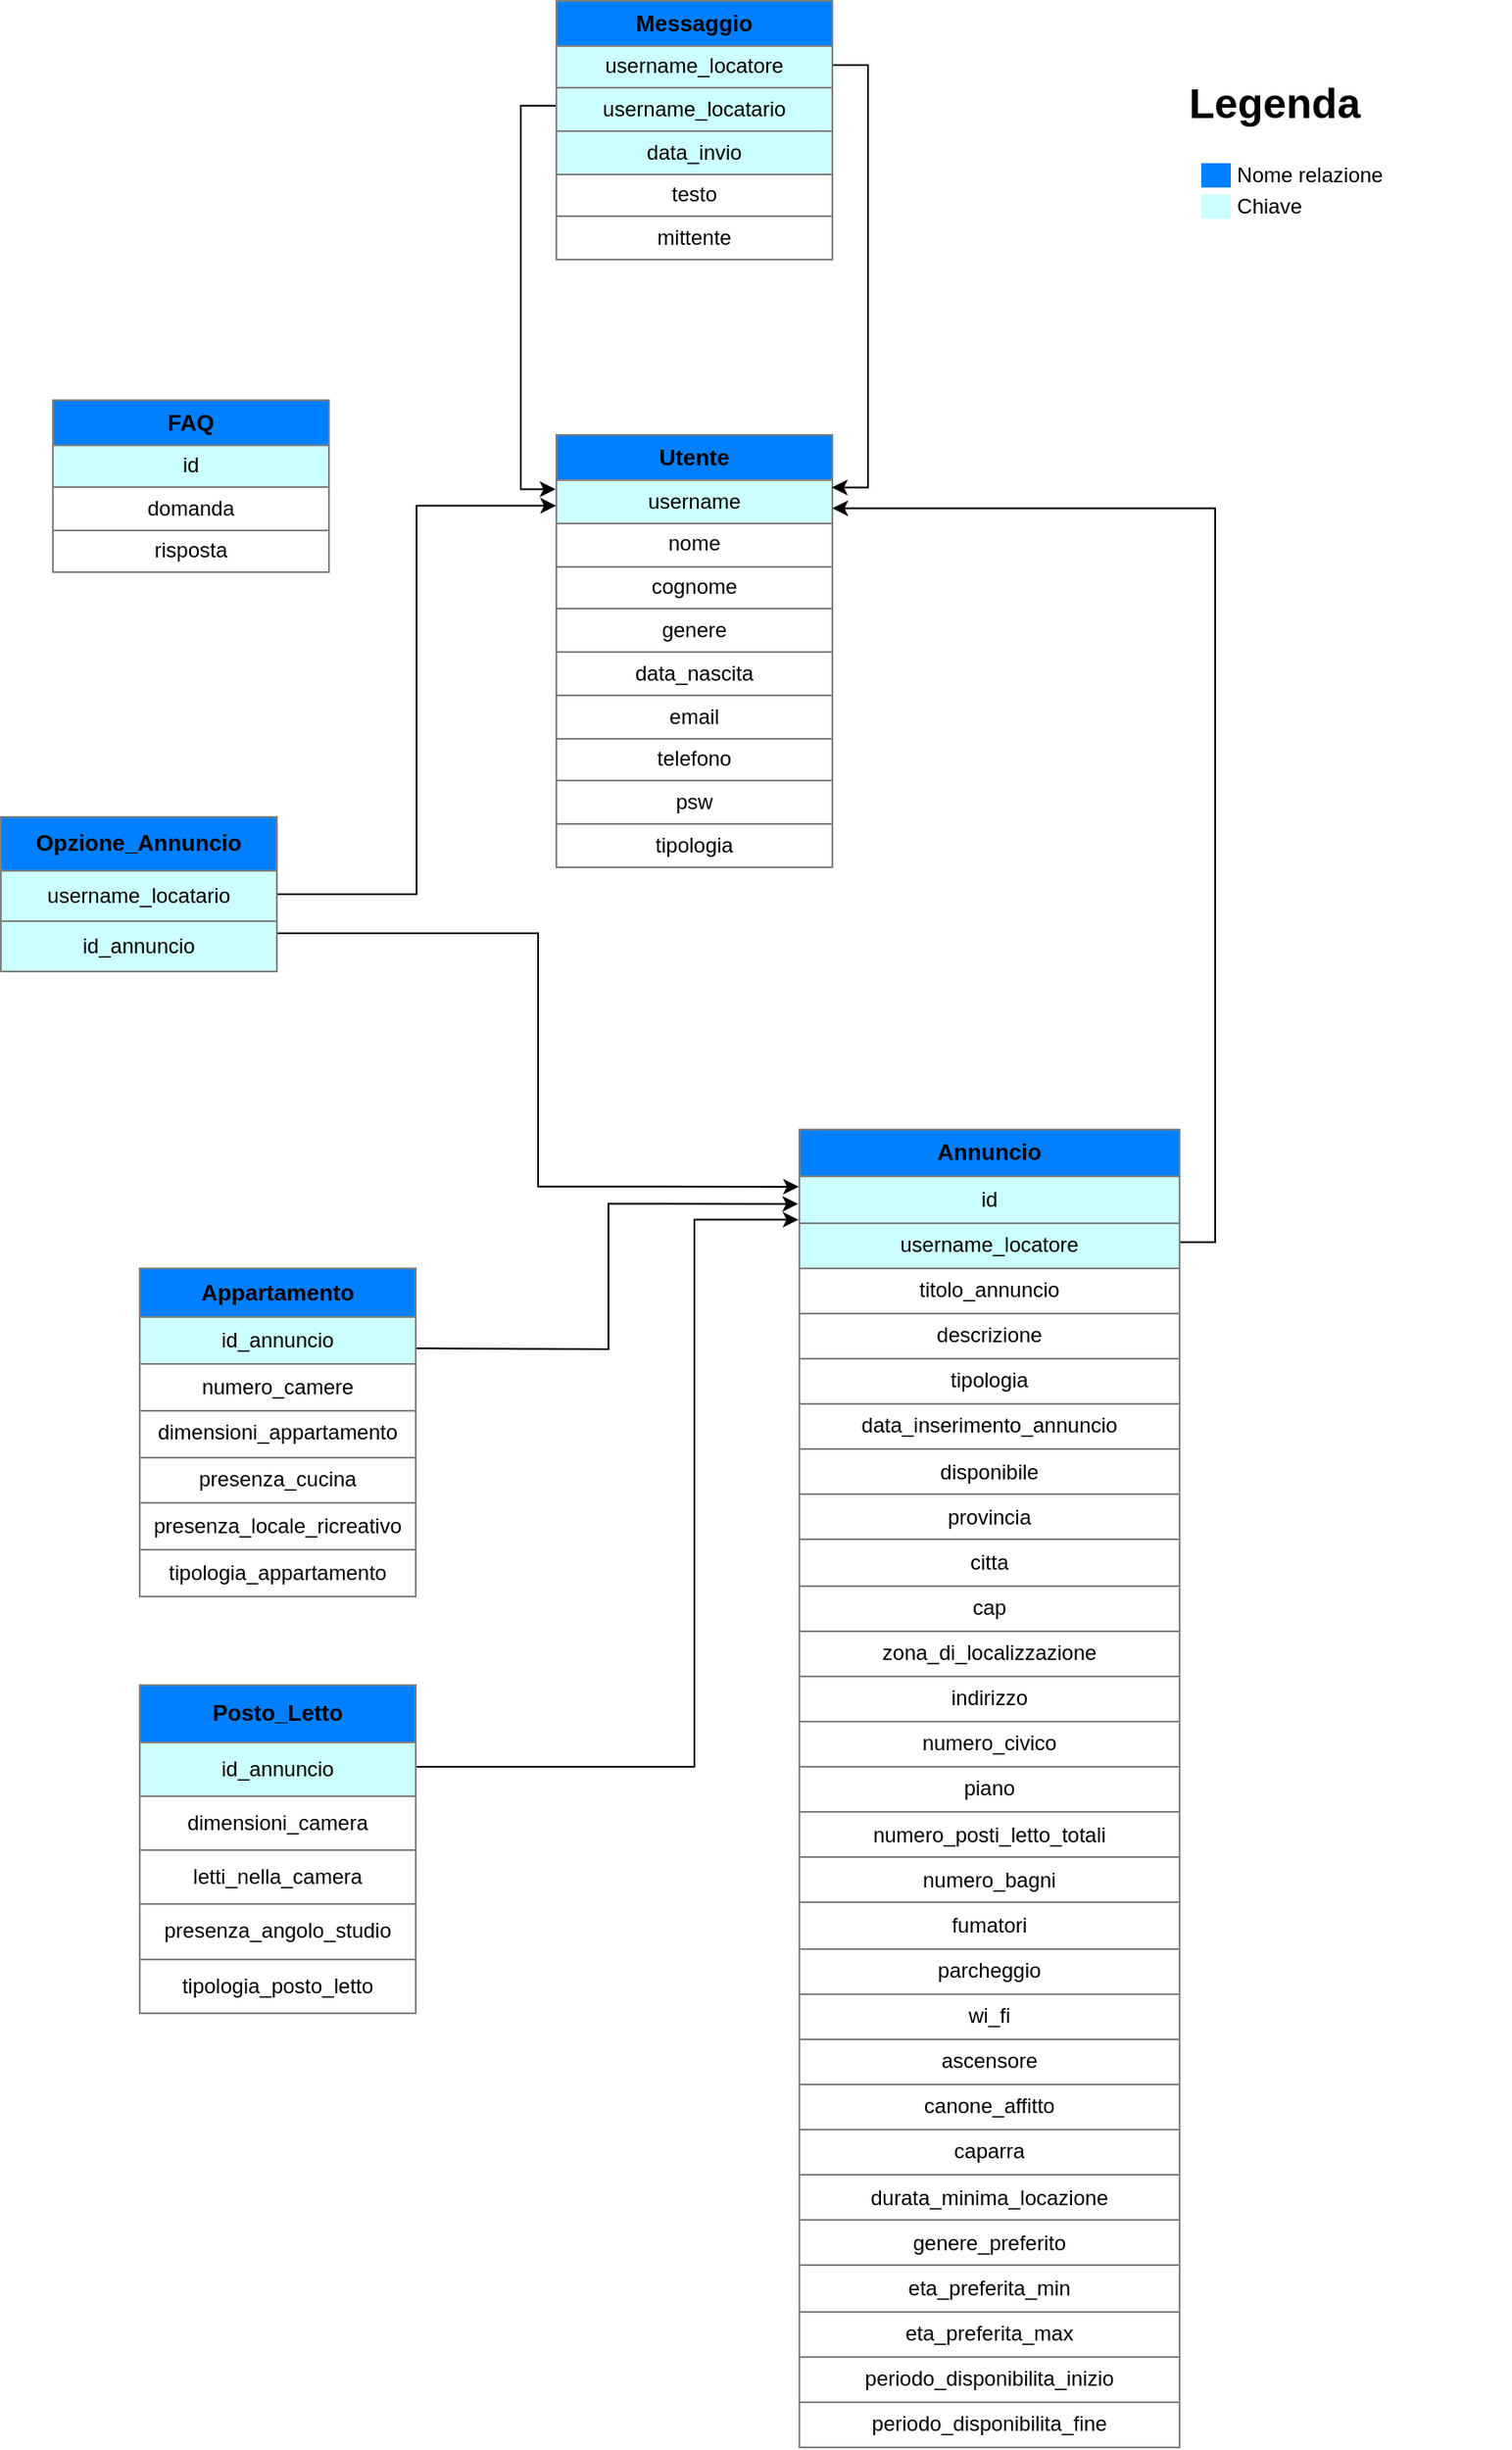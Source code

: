 <mxfile version="18.0.6" type="device"><diagram id="WjSpW9YvoqqxhGm3DZjo" name="Pagina-1"><mxGraphModel dx="586" dy="598" grid="1" gridSize="10" guides="1" tooltips="1" connect="1" arrows="1" fold="1" page="1" pageScale="1" pageWidth="3300" pageHeight="4681" math="0" shadow="0"><root><mxCell id="0"/><mxCell id="1" parent="0"/><mxCell id="x8qg44D8t0g6yFZGfqt8-2" value="&lt;table border=&quot;1&quot; width=&quot;100%&quot; cellpadding=&quot;4&quot; style=&quot;width: 100% ; height: 100% ; border-collapse: collapse&quot;&gt;&lt;tbody&gt;&lt;tr&gt;&lt;th style=&quot;background-color: rgb(0 , 127 , 255)&quot;&gt;&lt;font style=&quot;font-size: 13px&quot;&gt;Utente&lt;/font&gt;&lt;/th&gt;&lt;/tr&gt;&lt;tr style=&quot;font-size: 13px&quot;&gt;&lt;td style=&quot;font-size: 12px ; background-color: rgb(204 , 255 , 255)&quot;&gt;username&lt;/td&gt;&lt;/tr&gt;&lt;tr&gt;&lt;td&gt;nome&lt;/td&gt;&lt;/tr&gt;&lt;tr&gt;&lt;td&gt;cognome&lt;br&gt;&lt;/td&gt;&lt;/tr&gt;&lt;tr&gt;&lt;td&gt;genere&lt;/td&gt;&lt;/tr&gt;&lt;tr&gt;&lt;td&gt;data_nascita&lt;/td&gt;&lt;/tr&gt;&lt;tr&gt;&lt;td&gt;email&lt;/td&gt;&lt;/tr&gt;&lt;tr&gt;&lt;td&gt;telefono&lt;/td&gt;&lt;/tr&gt;&lt;tr&gt;&lt;td&gt;psw&lt;/td&gt;&lt;/tr&gt;&lt;tr&gt;&lt;td&gt;tipologia&lt;/td&gt;&lt;/tr&gt;&lt;/tbody&gt;&lt;/table&gt;" style="text;html=1;overflow=fill;align=center;" parent="1" vertex="1"><mxGeometry x="740" y="340" width="160" height="250" as="geometry"/></mxCell><mxCell id="m9Q7vypSgwugQssVa1S9-2" style="edgeStyle=orthogonalEdgeStyle;rounded=0;orthogonalLoop=1;jettySize=auto;html=1;exitX=1;exitY=0.25;exitDx=0;exitDy=0;entryX=0.995;entryY=0.123;entryDx=0;entryDy=0;entryPerimeter=0;" parent="1" source="x8qg44D8t0g6yFZGfqt8-4" target="x8qg44D8t0g6yFZGfqt8-2" edge="1"><mxGeometry relative="1" as="geometry"/></mxCell><mxCell id="m9Q7vypSgwugQssVa1S9-3" style="edgeStyle=orthogonalEdgeStyle;rounded=0;orthogonalLoop=1;jettySize=auto;html=1;exitX=0;exitY=0.406;exitDx=0;exitDy=0;entryX=0;entryY=0.127;entryDx=0;entryDy=0;entryPerimeter=0;exitPerimeter=0;" parent="1" source="x8qg44D8t0g6yFZGfqt8-4" target="x8qg44D8t0g6yFZGfqt8-2" edge="1"><mxGeometry relative="1" as="geometry"/></mxCell><mxCell id="x8qg44D8t0g6yFZGfqt8-4" value="&lt;table border=&quot;1&quot; width=&quot;100%&quot; cellpadding=&quot;4&quot; style=&quot;width: 100% ; height: 100% ; border-collapse: collapse&quot;&gt;&lt;tbody&gt;&lt;tr&gt;&lt;th style=&quot;background-color: rgb(0 , 127 , 255)&quot;&gt;&lt;span style=&quot;font-size: 13px&quot;&gt;Messaggio&lt;/span&gt;&lt;/th&gt;&lt;/tr&gt;&lt;tr style=&quot;font-size: 13px&quot;&gt;&lt;td style=&quot;font-size: 12px ; background-color: rgb(204 , 255 , 255)&quot;&gt;username_locatore&lt;/td&gt;&lt;/tr&gt;&lt;tr&gt;&lt;td style=&quot;background-color: rgb(204 , 255 , 255)&quot;&gt;username_locatario&lt;/td&gt;&lt;/tr&gt;&lt;tr&gt;&lt;td style=&quot;background-color: rgb(204 , 255 , 255)&quot;&gt;data_invio&lt;/td&gt;&lt;/tr&gt;&lt;tr&gt;&lt;td&gt;testo&lt;/td&gt;&lt;/tr&gt;&lt;tr&gt;&lt;td&gt;mittente&lt;/td&gt;&lt;/tr&gt;&lt;/tbody&gt;&lt;/table&gt;" style="text;html=1;overflow=fill;align=center;" parent="1" vertex="1"><mxGeometry x="740" y="90" width="160" height="150" as="geometry"/></mxCell><mxCell id="m9Q7vypSgwugQssVa1S9-7" style="edgeStyle=orthogonalEdgeStyle;rounded=0;orthogonalLoop=1;jettySize=auto;html=1;entryX=0.997;entryY=0.171;entryDx=0;entryDy=0;entryPerimeter=0;exitX=1;exitY=0.086;exitDx=0;exitDy=0;exitPerimeter=0;" parent="1" source="x8qg44D8t0g6yFZGfqt8-10" target="x8qg44D8t0g6yFZGfqt8-2" edge="1"><mxGeometry relative="1" as="geometry"/></mxCell><mxCell id="x8qg44D8t0g6yFZGfqt8-10" value="&lt;table border=&quot;1&quot; width=&quot;100%&quot; cellpadding=&quot;4&quot; style=&quot;width: 100% ; height: 100% ; border-collapse: collapse&quot;&gt;&lt;tbody&gt;&lt;tr&gt;&lt;th style=&quot;background-color: rgb(0 , 127 , 255)&quot;&gt;&lt;font style=&quot;font-size: 13px&quot;&gt;Annuncio&lt;/font&gt;&lt;/th&gt;&lt;/tr&gt;&lt;tr style=&quot;font-size: 13px&quot;&gt;&lt;td style=&quot;font-size: 12px ; background-color: rgb(204 , 255 , 255)&quot;&gt;id&lt;/td&gt;&lt;/tr&gt;&lt;tr&gt;&lt;td style=&quot;background-color: rgb(204 , 255 , 255)&quot;&gt;username_locatore&lt;/td&gt;&lt;/tr&gt;&lt;tr&gt;&lt;td&gt;titolo_annuncio&lt;/td&gt;&lt;/tr&gt;&lt;tr&gt;&lt;td&gt;descrizione&lt;br&gt;&lt;/td&gt;&lt;/tr&gt;&lt;tr&gt;&lt;td&gt;tipologia&lt;/td&gt;&lt;/tr&gt;&lt;tr&gt;&lt;td&gt;data_inserimento_annuncio&lt;/td&gt;&lt;/tr&gt;&lt;tr&gt;&lt;td&gt;disponibile&lt;/td&gt;&lt;/tr&gt;&lt;tr&gt;&lt;td&gt;provincia&lt;/td&gt;&lt;/tr&gt;&lt;tr&gt;&lt;td&gt;citta&lt;/td&gt;&lt;/tr&gt;&lt;tr&gt;&lt;td&gt;cap&lt;/td&gt;&lt;/tr&gt;&lt;tr&gt;&lt;td&gt;zona_di_localizzazione&lt;br&gt;&lt;/td&gt;&lt;/tr&gt;&lt;tr&gt;&lt;td&gt;indirizzo&lt;/td&gt;&lt;/tr&gt;&lt;tr&gt;&lt;td&gt;numero_civico&lt;/td&gt;&lt;/tr&gt;&lt;tr&gt;&lt;td&gt;piano&lt;/td&gt;&lt;/tr&gt;&lt;tr&gt;&lt;td&gt;numero_posti_letto_totali&lt;/td&gt;&lt;/tr&gt;&lt;tr&gt;&lt;td&gt;numero_bagni&lt;/td&gt;&lt;/tr&gt;&lt;tr&gt;&lt;td&gt;fumatori&lt;/td&gt;&lt;/tr&gt;&lt;tr&gt;&lt;td&gt;parcheggio&lt;/td&gt;&lt;/tr&gt;&lt;tr&gt;&lt;td&gt;wi_fi&lt;/td&gt;&lt;/tr&gt;&lt;tr&gt;&lt;td&gt;ascensore&lt;/td&gt;&lt;/tr&gt;&lt;tr&gt;&lt;td&gt;canone_affitto&lt;/td&gt;&lt;/tr&gt;&lt;tr&gt;&lt;td&gt;caparra&lt;/td&gt;&lt;/tr&gt;&lt;tr&gt;&lt;td&gt;durata_minima_locazione&lt;/td&gt;&lt;/tr&gt;&lt;tr&gt;&lt;td&gt;genere_preferito&lt;/td&gt;&lt;/tr&gt;&lt;tr&gt;&lt;td&gt;eta_preferita_min&lt;/td&gt;&lt;/tr&gt;&lt;tr&gt;&lt;td&gt;eta_preferita_max&lt;/td&gt;&lt;/tr&gt;&lt;tr&gt;&lt;td&gt;periodo_disponibilita_inizio&lt;/td&gt;&lt;/tr&gt;&lt;tr&gt;&lt;td&gt;periodo_disponibilita_fine&lt;/td&gt;&lt;/tr&gt;&lt;/tbody&gt;&lt;/table&gt;" style="text;html=1;overflow=fill;align=center;" parent="1" vertex="1"><mxGeometry x="880" y="740" width="220" height="760" as="geometry"/></mxCell><mxCell id="x8qg44D8t0g6yFZGfqt8-13" value="&lt;table border=&quot;1&quot; width=&quot;100%&quot; cellpadding=&quot;4&quot; style=&quot;width: 100% ; height: 100% ; border-collapse: collapse&quot;&gt;&lt;tbody&gt;&lt;tr&gt;&lt;th style=&quot;background-color: rgb(0 , 127 , 255)&quot;&gt;&lt;span style=&quot;font-size: 13px&quot;&gt;FAQ&lt;/span&gt;&lt;/th&gt;&lt;/tr&gt;&lt;tr style=&quot;font-size: 13px&quot;&gt;&lt;td style=&quot;font-size: 12px ; background-color: rgb(204 , 255 , 255)&quot;&gt;id&lt;/td&gt;&lt;/tr&gt;&lt;tr&gt;&lt;td&gt;domanda&lt;/td&gt;&lt;/tr&gt;&lt;tr&gt;&lt;td&gt;risposta&lt;/td&gt;&lt;/tr&gt;&lt;/tbody&gt;&lt;/table&gt;" style="text;html=1;overflow=fill;align=center;" parent="1" vertex="1"><mxGeometry x="450" y="320" width="160" height="100" as="geometry"/></mxCell><mxCell id="m9Q7vypSgwugQssVa1S9-4" style="edgeStyle=orthogonalEdgeStyle;rounded=0;orthogonalLoop=1;jettySize=auto;html=1;exitX=1;exitY=0.5;exitDx=0;exitDy=0;entryX=0.002;entryY=0.165;entryDx=0;entryDy=0;entryPerimeter=0;" parent="1" source="mlGeMxVpx07BFOpC7Zut-2" target="x8qg44D8t0g6yFZGfqt8-2" edge="1"><mxGeometry relative="1" as="geometry"/></mxCell><mxCell id="m9Q7vypSgwugQssVa1S9-6" style="edgeStyle=orthogonalEdgeStyle;rounded=0;orthogonalLoop=1;jettySize=auto;html=1;exitX=1;exitY=0.75;exitDx=0;exitDy=0;entryX=0.001;entryY=0.044;entryDx=0;entryDy=0;entryPerimeter=0;" parent="1" source="mlGeMxVpx07BFOpC7Zut-2" target="x8qg44D8t0g6yFZGfqt8-10" edge="1"><mxGeometry relative="1" as="geometry"/></mxCell><mxCell id="mlGeMxVpx07BFOpC7Zut-2" value="&lt;table border=&quot;1&quot; width=&quot;100%&quot; cellpadding=&quot;4&quot; style=&quot;width: 100% ; height: 100% ; border-collapse: collapse&quot;&gt;&lt;tbody&gt;&lt;tr&gt;&lt;th style=&quot;background-color: rgb(0 , 127 , 255)&quot;&gt;&lt;span style=&quot;font-size: 13px&quot;&gt;Opzione_Annuncio&lt;/span&gt;&lt;/th&gt;&lt;/tr&gt;&lt;tr style=&quot;font-size: 13px&quot;&gt;&lt;td style=&quot;font-size: 12px ; background-color: rgb(204 , 255 , 255)&quot;&gt;username_locatario&lt;/td&gt;&lt;/tr&gt;&lt;tr&gt;&lt;td style=&quot;background-color: rgb(204 , 255 , 255)&quot;&gt;id_annuncio&lt;br&gt;&lt;/td&gt;&lt;/tr&gt;&lt;/tbody&gt;&lt;/table&gt;" style="text;html=1;overflow=fill;align=center;" parent="1" vertex="1"><mxGeometry x="420" y="560" width="160" height="90" as="geometry"/></mxCell><mxCell id="m9Q7vypSgwugQssVa1S9-9" style="edgeStyle=orthogonalEdgeStyle;rounded=0;orthogonalLoop=1;jettySize=auto;html=1;exitX=1;exitY=0.25;exitDx=0;exitDy=0;entryX=-0.001;entryY=0.057;entryDx=0;entryDy=0;entryPerimeter=0;" parent="1" target="x8qg44D8t0g6yFZGfqt8-10" edge="1"><mxGeometry relative="1" as="geometry"><mxPoint x="660" y="866.5" as="sourcePoint"/><mxPoint x="878.02" y="780.8" as="targetPoint"/></mxGeometry></mxCell><mxCell id="m9Q7vypSgwugQssVa1S9-8" value="&lt;table border=&quot;1&quot; width=&quot;100%&quot; cellpadding=&quot;4&quot; style=&quot;width: 100% ; height: 100% ; border-collapse: collapse&quot;&gt;&lt;tbody&gt;&lt;tr&gt;&lt;th style=&quot;background-color: rgb(0 , 127 , 255)&quot;&gt;&lt;span style=&quot;font-size: 13px;&quot;&gt;Appartamento&lt;/span&gt;&lt;/th&gt;&lt;/tr&gt;&lt;tr style=&quot;font-size: 13px&quot;&gt;&lt;td style=&quot;font-size: 12px ; background-color: rgb(204 , 255 , 255)&quot;&gt;id_annuncio&lt;/td&gt;&lt;/tr&gt;&lt;tr&gt;&lt;td&gt;numero_camere&lt;/td&gt;&lt;/tr&gt;&lt;tr&gt;&lt;td&gt;dimensioni_appartamento&lt;/td&gt;&lt;/tr&gt;&lt;tr&gt;&lt;td&gt;presenza_cucina&lt;/td&gt;&lt;/tr&gt;&lt;tr&gt;&lt;td&gt;presenza_locale_ricreativo&lt;/td&gt;&lt;/tr&gt;&lt;tr&gt;&lt;td&gt;tipologia_appartamento&lt;/td&gt;&lt;/tr&gt;&lt;/tbody&gt;&lt;/table&gt;" style="text;html=1;overflow=fill;align=center;" parent="1" vertex="1"><mxGeometry x="500" y="820" width="160" height="190" as="geometry"/></mxCell><mxCell id="m9Q7vypSgwugQssVa1S9-11" style="edgeStyle=orthogonalEdgeStyle;rounded=0;orthogonalLoop=1;jettySize=auto;html=1;exitX=1;exitY=0.25;exitDx=0;exitDy=0;entryX=0;entryY=0.069;entryDx=0;entryDy=0;entryPerimeter=0;" parent="1" source="m9Q7vypSgwugQssVa1S9-10" target="x8qg44D8t0g6yFZGfqt8-10" edge="1"><mxGeometry relative="1" as="geometry"><Array as="points"><mxPoint x="820" y="1108"/><mxPoint x="820" y="792"/></Array></mxGeometry></mxCell><mxCell id="m9Q7vypSgwugQssVa1S9-10" value="&lt;table border=&quot;1&quot; width=&quot;100%&quot; cellpadding=&quot;4&quot; style=&quot;width: 100% ; height: 100% ; border-collapse: collapse&quot;&gt;&lt;tbody&gt;&lt;tr&gt;&lt;th style=&quot;background-color: rgb(0 , 127 , 255)&quot;&gt;&lt;span style=&quot;font-size: 13px;&quot;&gt;Posto_Letto&lt;/span&gt;&lt;/th&gt;&lt;/tr&gt;&lt;tr style=&quot;font-size: 13px&quot;&gt;&lt;td style=&quot;font-size: 12px ; background-color: rgb(204 , 255 , 255)&quot;&gt;id_annuncio&lt;/td&gt;&lt;/tr&gt;&lt;tr&gt;&lt;td&gt;dimensioni_camera&lt;/td&gt;&lt;/tr&gt;&lt;tr&gt;&lt;td&gt;letti_nella_camera&lt;/td&gt;&lt;/tr&gt;&lt;tr&gt;&lt;td&gt;presenza_angolo_studio&lt;/td&gt;&lt;/tr&gt;&lt;tr&gt;&lt;td&gt;tipologia_posto_letto&lt;/td&gt;&lt;/tr&gt;&lt;/tbody&gt;&lt;/table&gt;" style="text;html=1;overflow=fill;align=center;" parent="1" vertex="1"><mxGeometry x="500" y="1060" width="160" height="190" as="geometry"/></mxCell><mxCell id="m9Q7vypSgwugQssVa1S9-14" value="&lt;h1&gt;Legenda&lt;/h1&gt;&lt;p&gt;&lt;/p&gt;&lt;table&gt;&lt;tbody&gt;&lt;tr&gt;&lt;td&gt;&lt;br&gt;&lt;/td&gt;&lt;td style=&quot;&quot;&gt;&lt;span style=&quot;background-color: rgb(0, 127, 255);&quot;&gt;&amp;nbsp; &amp;nbsp; &amp;nbsp;&lt;/span&gt;&lt;/td&gt;&lt;td&gt;Nome relazione&lt;/td&gt;&lt;/tr&gt;&lt;tr&gt;&lt;td&gt;&lt;br&gt;&lt;/td&gt;&lt;td&gt;&lt;span style=&quot;background-color: rgb(204, 255, 255);&quot;&gt;&amp;nbsp; &amp;nbsp; &amp;nbsp;&lt;/span&gt;&lt;/td&gt;&lt;td&gt;Chiave&lt;/td&gt;&lt;/tr&gt;&lt;/tbody&gt;&lt;/table&gt;&amp;nbsp;&lt;br&gt;&lt;p&gt;&lt;/p&gt;" style="text;html=1;strokeColor=none;fillColor=none;spacing=5;spacingTop=-20;whiteSpace=wrap;overflow=hidden;rounded=0;labelBackgroundColor=none;" parent="1" vertex="1"><mxGeometry x="1100" y="130" width="190" height="120" as="geometry"/></mxCell></root></mxGraphModel></diagram></mxfile>